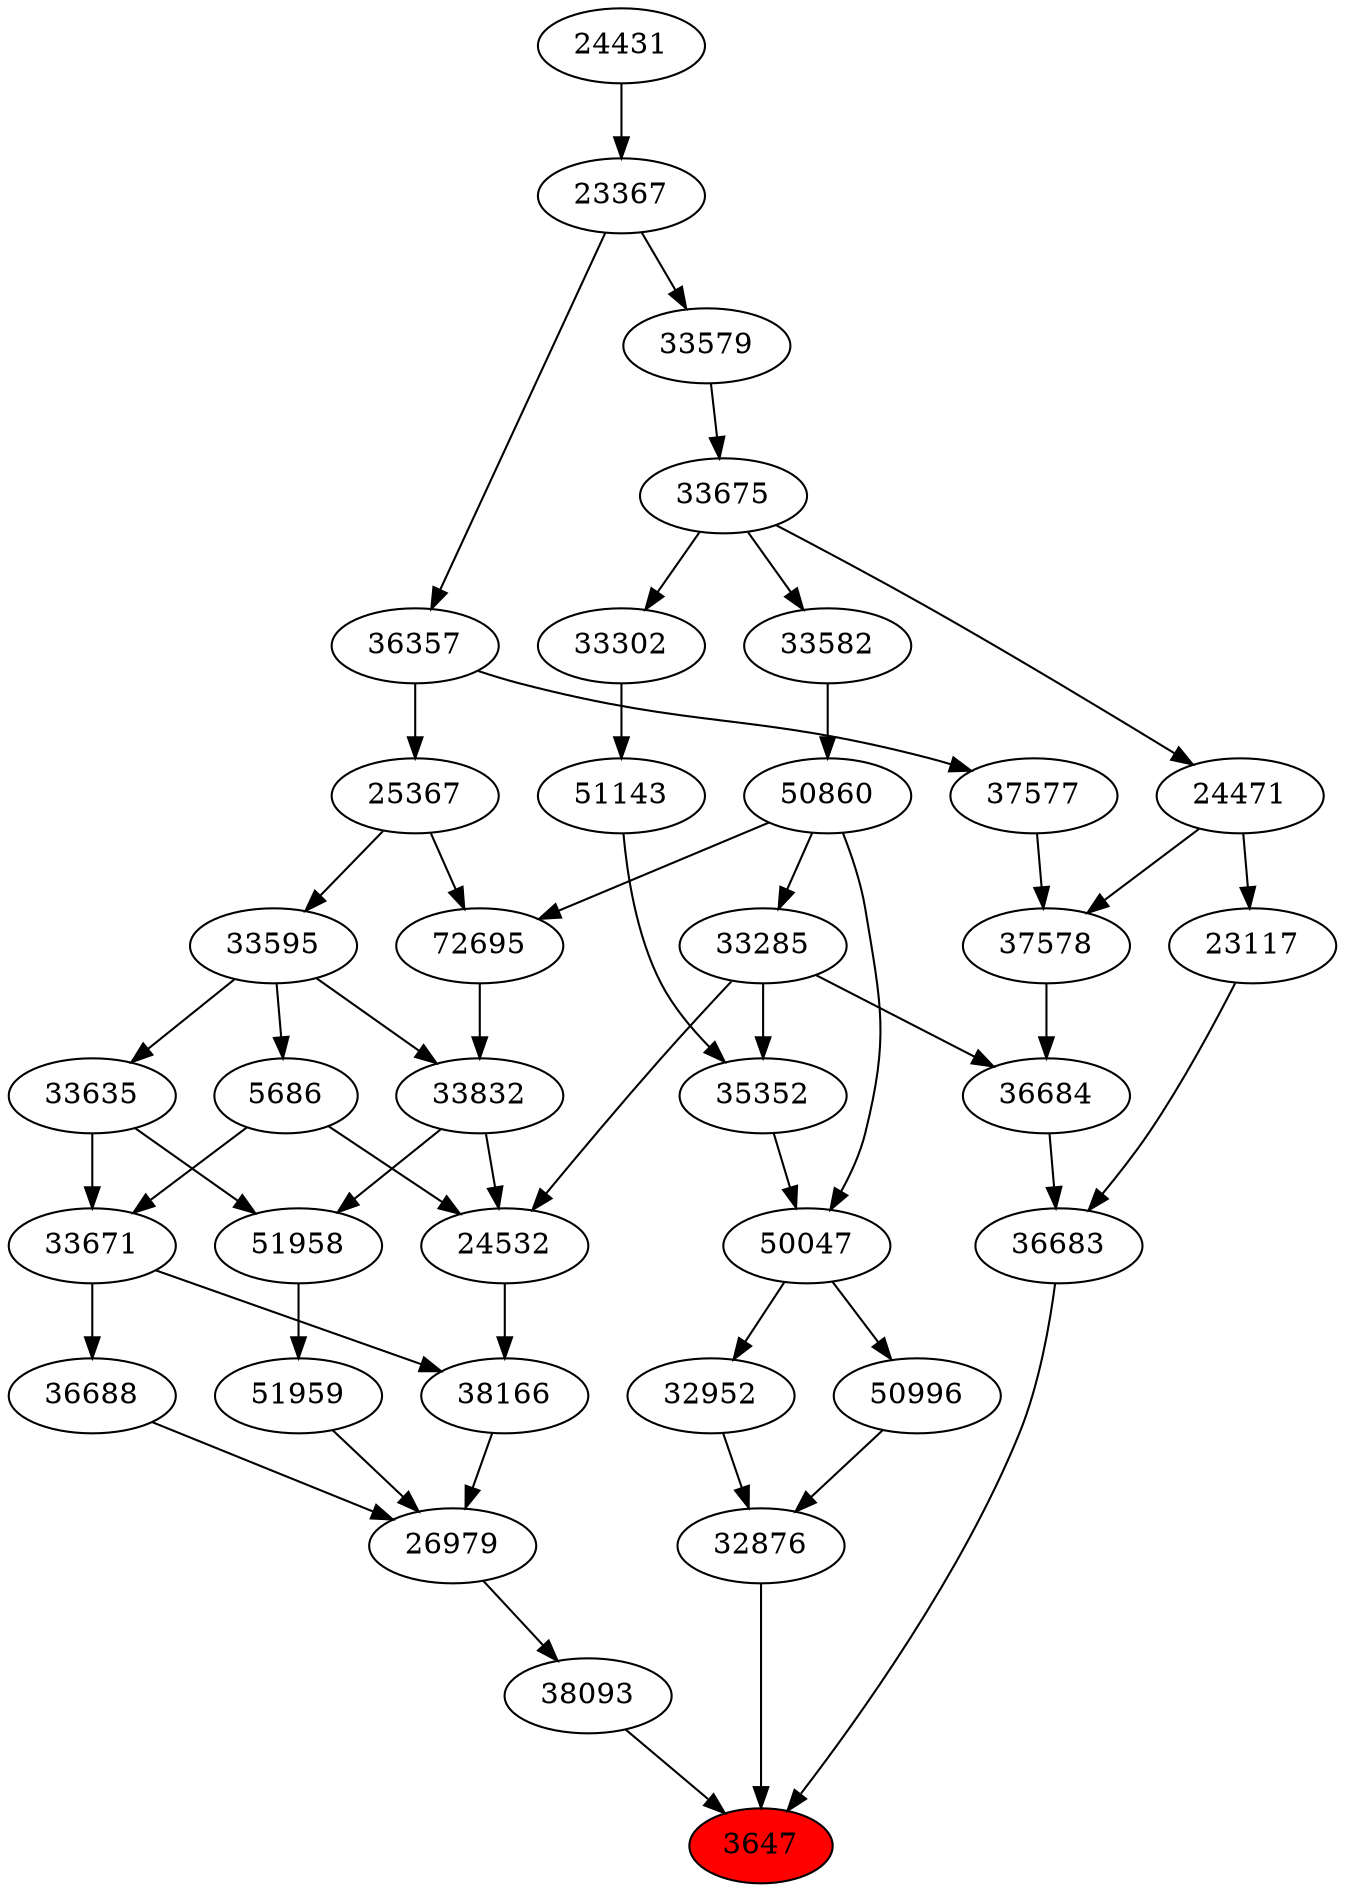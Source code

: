 strict digraph{ 
3647 [label="3647" fillcolor=red style=filled]
38093 -> 3647
36683 -> 3647
32876 -> 3647
38093 [label="38093"]
26979 -> 38093
36683 [label="36683"]
36684 -> 36683
23117 -> 36683
32876 [label="32876"]
50996 -> 32876
32952 -> 32876
26979 [label="26979"]
36688 -> 26979
38166 -> 26979
51959 -> 26979
36684 [label="36684"]
33285 -> 36684
37578 -> 36684
23117 [label="23117"]
24471 -> 23117
50996 [label="50996"]
50047 -> 50996
32952 [label="32952"]
50047 -> 32952
36688 [label="36688"]
33671 -> 36688
38166 [label="38166"]
24532 -> 38166
33671 -> 38166
51959 [label="51959"]
51958 -> 51959
33285 [label="33285"]
50860 -> 33285
37578 [label="37578"]
24471 -> 37578
37577 -> 37578
24471 [label="24471"]
33675 -> 24471
50047 [label="50047"]
35352 -> 50047
50860 -> 50047
33671 [label="33671"]
5686 -> 33671
33635 -> 33671
24532 [label="24532"]
33285 -> 24532
5686 -> 24532
33832 -> 24532
51958 [label="51958"]
33832 -> 51958
33635 -> 51958
50860 [label="50860"]
33582 -> 50860
37577 [label="37577"]
36357 -> 37577
33675 [label="33675"]
33579 -> 33675
35352 [label="35352"]
33285 -> 35352
51143 -> 35352
5686 [label="5686"]
33595 -> 5686
33635 [label="33635"]
33595 -> 33635
33832 [label="33832"]
72695 -> 33832
33595 -> 33832
33582 [label="33582"]
33675 -> 33582
36357 [label="36357"]
23367 -> 36357
33579 [label="33579"]
23367 -> 33579
51143 [label="51143"]
33302 -> 51143
33595 [label="33595"]
25367 -> 33595
72695 [label="72695"]
50860 -> 72695
25367 -> 72695
23367 [label="23367"]
24431 -> 23367
33302 [label="33302"]
33675 -> 33302
25367 [label="25367"]
36357 -> 25367
24431 [label="24431"]
}